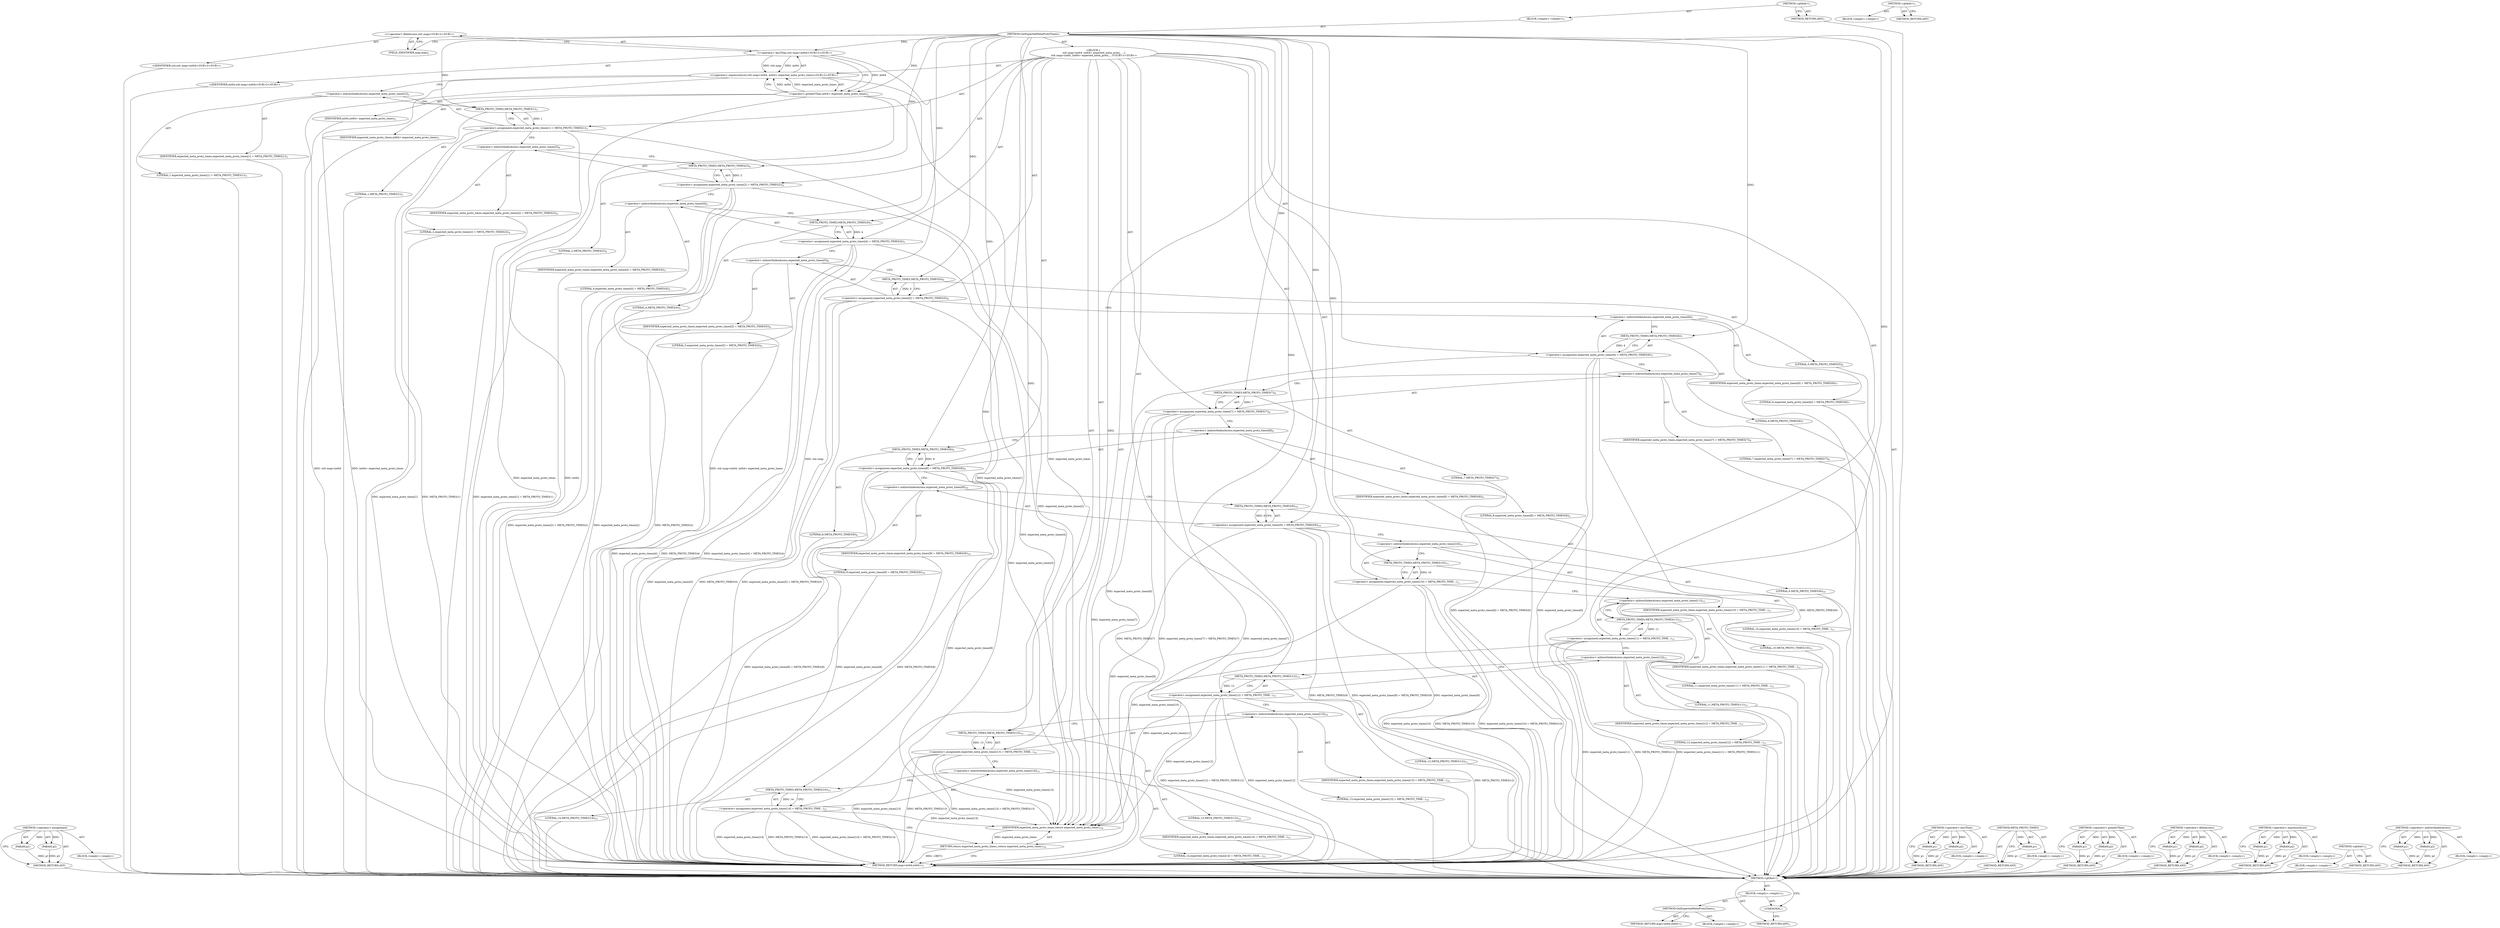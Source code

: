 digraph "&lt;global&gt;" {
vulnerable_138 [label=<(METHOD,&lt;operator&gt;.assignment)>];
vulnerable_139 [label=<(PARAM,p1)>];
vulnerable_140 [label=<(PARAM,p2)>];
vulnerable_141 [label=<(BLOCK,&lt;empty&gt;,&lt;empty&gt;)>];
vulnerable_142 [label=<(METHOD_RETURN,ANY)>];
vulnerable_6 [label=<(METHOD,&lt;global&gt;)<SUB>1</SUB>>];
vulnerable_7 [label=<(BLOCK,&lt;empty&gt;,&lt;empty&gt;)<SUB>1</SUB>>];
vulnerable_8 [label=<(METHOD,GetExpectedMetaProtoTimes)<SUB>1</SUB>>];
vulnerable_9 [label="<(BLOCK,{
  std::map&lt;int64, int64&gt; expected_meta_proto_...,{
  std::map&lt;int64, int64&gt; expected_meta_proto_...)<SUB>1</SUB>>"];
vulnerable_10 [label="<(&lt;operator&gt;.expressionList,std::map&lt;int64, int64&gt; expected_meta_proto_times)<SUB>2</SUB>>"];
vulnerable_11 [label="<(&lt;operator&gt;.lessThan,std::map&lt;int64)<SUB>2</SUB>>"];
vulnerable_12 [label="<(&lt;operator&gt;.fieldAccess,std::map)<SUB>2</SUB>>"];
vulnerable_13 [label="<(IDENTIFIER,std,std::map&lt;int64)<SUB>2</SUB>>"];
vulnerable_14 [label=<(FIELD_IDENTIFIER,map,map)<SUB>2</SUB>>];
vulnerable_15 [label="<(IDENTIFIER,int64,std::map&lt;int64)<SUB>2</SUB>>"];
vulnerable_16 [label=<(&lt;operator&gt;.greaterThan,int64&gt; expected_meta_proto_times)<SUB>2</SUB>>];
vulnerable_17 [label=<(IDENTIFIER,int64,int64&gt; expected_meta_proto_times)<SUB>2</SUB>>];
vulnerable_18 [label=<(IDENTIFIER,expected_meta_proto_times,int64&gt; expected_meta_proto_times)<SUB>2</SUB>>];
vulnerable_19 [label=<(&lt;operator&gt;.assignment,expected_meta_proto_times[1] = META_PROTO_TIMES(1))<SUB>3</SUB>>];
vulnerable_20 [label=<(&lt;operator&gt;.indirectIndexAccess,expected_meta_proto_times[1])<SUB>3</SUB>>];
vulnerable_21 [label=<(IDENTIFIER,expected_meta_proto_times,expected_meta_proto_times[1] = META_PROTO_TIMES(1))<SUB>3</SUB>>];
vulnerable_22 [label=<(LITERAL,1,expected_meta_proto_times[1] = META_PROTO_TIMES(1))<SUB>3</SUB>>];
vulnerable_23 [label=<(META_PROTO_TIMES,META_PROTO_TIMES(1))<SUB>3</SUB>>];
vulnerable_24 [label=<(LITERAL,1,META_PROTO_TIMES(1))<SUB>3</SUB>>];
vulnerable_25 [label=<(&lt;operator&gt;.assignment,expected_meta_proto_times[2] = META_PROTO_TIMES(2))<SUB>4</SUB>>];
vulnerable_26 [label=<(&lt;operator&gt;.indirectIndexAccess,expected_meta_proto_times[2])<SUB>4</SUB>>];
vulnerable_27 [label=<(IDENTIFIER,expected_meta_proto_times,expected_meta_proto_times[2] = META_PROTO_TIMES(2))<SUB>4</SUB>>];
vulnerable_28 [label=<(LITERAL,2,expected_meta_proto_times[2] = META_PROTO_TIMES(2))<SUB>4</SUB>>];
vulnerable_29 [label=<(META_PROTO_TIMES,META_PROTO_TIMES(2))<SUB>4</SUB>>];
vulnerable_30 [label=<(LITERAL,2,META_PROTO_TIMES(2))<SUB>4</SUB>>];
vulnerable_31 [label=<(&lt;operator&gt;.assignment,expected_meta_proto_times[4] = META_PROTO_TIMES(4))<SUB>5</SUB>>];
vulnerable_32 [label=<(&lt;operator&gt;.indirectIndexAccess,expected_meta_proto_times[4])<SUB>5</SUB>>];
vulnerable_33 [label=<(IDENTIFIER,expected_meta_proto_times,expected_meta_proto_times[4] = META_PROTO_TIMES(4))<SUB>5</SUB>>];
vulnerable_34 [label=<(LITERAL,4,expected_meta_proto_times[4] = META_PROTO_TIMES(4))<SUB>5</SUB>>];
vulnerable_35 [label=<(META_PROTO_TIMES,META_PROTO_TIMES(4))<SUB>5</SUB>>];
vulnerable_36 [label=<(LITERAL,4,META_PROTO_TIMES(4))<SUB>5</SUB>>];
vulnerable_37 [label=<(&lt;operator&gt;.assignment,expected_meta_proto_times[5] = META_PROTO_TIMES(5))<SUB>6</SUB>>];
vulnerable_38 [label=<(&lt;operator&gt;.indirectIndexAccess,expected_meta_proto_times[5])<SUB>6</SUB>>];
vulnerable_39 [label=<(IDENTIFIER,expected_meta_proto_times,expected_meta_proto_times[5] = META_PROTO_TIMES(5))<SUB>6</SUB>>];
vulnerable_40 [label=<(LITERAL,5,expected_meta_proto_times[5] = META_PROTO_TIMES(5))<SUB>6</SUB>>];
vulnerable_41 [label=<(META_PROTO_TIMES,META_PROTO_TIMES(5))<SUB>6</SUB>>];
vulnerable_42 [label=<(LITERAL,5,META_PROTO_TIMES(5))<SUB>6</SUB>>];
vulnerable_43 [label=<(&lt;operator&gt;.assignment,expected_meta_proto_times[6] = META_PROTO_TIMES(6))<SUB>7</SUB>>];
vulnerable_44 [label=<(&lt;operator&gt;.indirectIndexAccess,expected_meta_proto_times[6])<SUB>7</SUB>>];
vulnerable_45 [label=<(IDENTIFIER,expected_meta_proto_times,expected_meta_proto_times[6] = META_PROTO_TIMES(6))<SUB>7</SUB>>];
vulnerable_46 [label=<(LITERAL,6,expected_meta_proto_times[6] = META_PROTO_TIMES(6))<SUB>7</SUB>>];
vulnerable_47 [label=<(META_PROTO_TIMES,META_PROTO_TIMES(6))<SUB>7</SUB>>];
vulnerable_48 [label=<(LITERAL,6,META_PROTO_TIMES(6))<SUB>7</SUB>>];
vulnerable_49 [label=<(&lt;operator&gt;.assignment,expected_meta_proto_times[7] = META_PROTO_TIMES(7))<SUB>8</SUB>>];
vulnerable_50 [label=<(&lt;operator&gt;.indirectIndexAccess,expected_meta_proto_times[7])<SUB>8</SUB>>];
vulnerable_51 [label=<(IDENTIFIER,expected_meta_proto_times,expected_meta_proto_times[7] = META_PROTO_TIMES(7))<SUB>8</SUB>>];
vulnerable_52 [label=<(LITERAL,7,expected_meta_proto_times[7] = META_PROTO_TIMES(7))<SUB>8</SUB>>];
vulnerable_53 [label=<(META_PROTO_TIMES,META_PROTO_TIMES(7))<SUB>8</SUB>>];
vulnerable_54 [label=<(LITERAL,7,META_PROTO_TIMES(7))<SUB>8</SUB>>];
vulnerable_55 [label=<(&lt;operator&gt;.assignment,expected_meta_proto_times[8] = META_PROTO_TIMES(8))<SUB>9</SUB>>];
vulnerable_56 [label=<(&lt;operator&gt;.indirectIndexAccess,expected_meta_proto_times[8])<SUB>9</SUB>>];
vulnerable_57 [label=<(IDENTIFIER,expected_meta_proto_times,expected_meta_proto_times[8] = META_PROTO_TIMES(8))<SUB>9</SUB>>];
vulnerable_58 [label=<(LITERAL,8,expected_meta_proto_times[8] = META_PROTO_TIMES(8))<SUB>9</SUB>>];
vulnerable_59 [label=<(META_PROTO_TIMES,META_PROTO_TIMES(8))<SUB>9</SUB>>];
vulnerable_60 [label=<(LITERAL,8,META_PROTO_TIMES(8))<SUB>9</SUB>>];
vulnerable_61 [label=<(&lt;operator&gt;.assignment,expected_meta_proto_times[9] = META_PROTO_TIMES(9))<SUB>10</SUB>>];
vulnerable_62 [label=<(&lt;operator&gt;.indirectIndexAccess,expected_meta_proto_times[9])<SUB>10</SUB>>];
vulnerable_63 [label=<(IDENTIFIER,expected_meta_proto_times,expected_meta_proto_times[9] = META_PROTO_TIMES(9))<SUB>10</SUB>>];
vulnerable_64 [label=<(LITERAL,9,expected_meta_proto_times[9] = META_PROTO_TIMES(9))<SUB>10</SUB>>];
vulnerable_65 [label=<(META_PROTO_TIMES,META_PROTO_TIMES(9))<SUB>10</SUB>>];
vulnerable_66 [label=<(LITERAL,9,META_PROTO_TIMES(9))<SUB>10</SUB>>];
vulnerable_67 [label=<(&lt;operator&gt;.assignment,expected_meta_proto_times[10] = META_PROTO_TIME...)<SUB>11</SUB>>];
vulnerable_68 [label=<(&lt;operator&gt;.indirectIndexAccess,expected_meta_proto_times[10])<SUB>11</SUB>>];
vulnerable_69 [label=<(IDENTIFIER,expected_meta_proto_times,expected_meta_proto_times[10] = META_PROTO_TIME...)<SUB>11</SUB>>];
vulnerable_70 [label=<(LITERAL,10,expected_meta_proto_times[10] = META_PROTO_TIME...)<SUB>11</SUB>>];
vulnerable_71 [label=<(META_PROTO_TIMES,META_PROTO_TIMES(10))<SUB>11</SUB>>];
vulnerable_72 [label=<(LITERAL,10,META_PROTO_TIMES(10))<SUB>11</SUB>>];
vulnerable_73 [label=<(&lt;operator&gt;.assignment,expected_meta_proto_times[11] = META_PROTO_TIME...)<SUB>12</SUB>>];
vulnerable_74 [label=<(&lt;operator&gt;.indirectIndexAccess,expected_meta_proto_times[11])<SUB>12</SUB>>];
vulnerable_75 [label=<(IDENTIFIER,expected_meta_proto_times,expected_meta_proto_times[11] = META_PROTO_TIME...)<SUB>12</SUB>>];
vulnerable_76 [label=<(LITERAL,11,expected_meta_proto_times[11] = META_PROTO_TIME...)<SUB>12</SUB>>];
vulnerable_77 [label=<(META_PROTO_TIMES,META_PROTO_TIMES(11))<SUB>12</SUB>>];
vulnerable_78 [label=<(LITERAL,11,META_PROTO_TIMES(11))<SUB>12</SUB>>];
vulnerable_79 [label=<(&lt;operator&gt;.assignment,expected_meta_proto_times[12] = META_PROTO_TIME...)<SUB>13</SUB>>];
vulnerable_80 [label=<(&lt;operator&gt;.indirectIndexAccess,expected_meta_proto_times[12])<SUB>13</SUB>>];
vulnerable_81 [label=<(IDENTIFIER,expected_meta_proto_times,expected_meta_proto_times[12] = META_PROTO_TIME...)<SUB>13</SUB>>];
vulnerable_82 [label=<(LITERAL,12,expected_meta_proto_times[12] = META_PROTO_TIME...)<SUB>13</SUB>>];
vulnerable_83 [label=<(META_PROTO_TIMES,META_PROTO_TIMES(12))<SUB>13</SUB>>];
vulnerable_84 [label=<(LITERAL,12,META_PROTO_TIMES(12))<SUB>13</SUB>>];
vulnerable_85 [label=<(&lt;operator&gt;.assignment,expected_meta_proto_times[13] = META_PROTO_TIME...)<SUB>14</SUB>>];
vulnerable_86 [label=<(&lt;operator&gt;.indirectIndexAccess,expected_meta_proto_times[13])<SUB>14</SUB>>];
vulnerable_87 [label=<(IDENTIFIER,expected_meta_proto_times,expected_meta_proto_times[13] = META_PROTO_TIME...)<SUB>14</SUB>>];
vulnerable_88 [label=<(LITERAL,13,expected_meta_proto_times[13] = META_PROTO_TIME...)<SUB>14</SUB>>];
vulnerable_89 [label=<(META_PROTO_TIMES,META_PROTO_TIMES(13))<SUB>14</SUB>>];
vulnerable_90 [label=<(LITERAL,13,META_PROTO_TIMES(13))<SUB>14</SUB>>];
vulnerable_91 [label=<(&lt;operator&gt;.assignment,expected_meta_proto_times[14] = META_PROTO_TIME...)<SUB>15</SUB>>];
vulnerable_92 [label=<(&lt;operator&gt;.indirectIndexAccess,expected_meta_proto_times[14])<SUB>15</SUB>>];
vulnerable_93 [label=<(IDENTIFIER,expected_meta_proto_times,expected_meta_proto_times[14] = META_PROTO_TIME...)<SUB>15</SUB>>];
vulnerable_94 [label=<(LITERAL,14,expected_meta_proto_times[14] = META_PROTO_TIME...)<SUB>15</SUB>>];
vulnerable_95 [label=<(META_PROTO_TIMES,META_PROTO_TIMES(14))<SUB>15</SUB>>];
vulnerable_96 [label=<(LITERAL,14,META_PROTO_TIMES(14))<SUB>15</SUB>>];
vulnerable_97 [label=<(RETURN,return expected_meta_proto_times;,return expected_meta_proto_times;)<SUB>16</SUB>>];
vulnerable_98 [label=<(IDENTIFIER,expected_meta_proto_times,return expected_meta_proto_times;)<SUB>16</SUB>>];
vulnerable_99 [label=<(METHOD_RETURN,map&lt;int64,int64&gt;)<SUB>1</SUB>>];
vulnerable_101 [label=<(METHOD_RETURN,ANY)<SUB>1</SUB>>];
vulnerable_123 [label=<(METHOD,&lt;operator&gt;.lessThan)>];
vulnerable_124 [label=<(PARAM,p1)>];
vulnerable_125 [label=<(PARAM,p2)>];
vulnerable_126 [label=<(BLOCK,&lt;empty&gt;,&lt;empty&gt;)>];
vulnerable_127 [label=<(METHOD_RETURN,ANY)>];
vulnerable_148 [label=<(METHOD,META_PROTO_TIMES)>];
vulnerable_149 [label=<(PARAM,p1)>];
vulnerable_150 [label=<(BLOCK,&lt;empty&gt;,&lt;empty&gt;)>];
vulnerable_151 [label=<(METHOD_RETURN,ANY)>];
vulnerable_133 [label=<(METHOD,&lt;operator&gt;.greaterThan)>];
vulnerable_134 [label=<(PARAM,p1)>];
vulnerable_135 [label=<(PARAM,p2)>];
vulnerable_136 [label=<(BLOCK,&lt;empty&gt;,&lt;empty&gt;)>];
vulnerable_137 [label=<(METHOD_RETURN,ANY)>];
vulnerable_128 [label=<(METHOD,&lt;operator&gt;.fieldAccess)>];
vulnerable_129 [label=<(PARAM,p1)>];
vulnerable_130 [label=<(PARAM,p2)>];
vulnerable_131 [label=<(BLOCK,&lt;empty&gt;,&lt;empty&gt;)>];
vulnerable_132 [label=<(METHOD_RETURN,ANY)>];
vulnerable_118 [label=<(METHOD,&lt;operator&gt;.expressionList)>];
vulnerable_119 [label=<(PARAM,p1)>];
vulnerable_120 [label=<(PARAM,p2)>];
vulnerable_121 [label=<(BLOCK,&lt;empty&gt;,&lt;empty&gt;)>];
vulnerable_122 [label=<(METHOD_RETURN,ANY)>];
vulnerable_112 [label=<(METHOD,&lt;global&gt;)<SUB>1</SUB>>];
vulnerable_113 [label=<(BLOCK,&lt;empty&gt;,&lt;empty&gt;)>];
vulnerable_114 [label=<(METHOD_RETURN,ANY)>];
vulnerable_143 [label=<(METHOD,&lt;operator&gt;.indirectIndexAccess)>];
vulnerable_144 [label=<(PARAM,p1)>];
vulnerable_145 [label=<(PARAM,p2)>];
vulnerable_146 [label=<(BLOCK,&lt;empty&gt;,&lt;empty&gt;)>];
vulnerable_147 [label=<(METHOD_RETURN,ANY)>];
fixed_6 [label=<(METHOD,&lt;global&gt;)<SUB>1</SUB>>];
fixed_7 [label=<(BLOCK,&lt;empty&gt;,&lt;empty&gt;)<SUB>1</SUB>>];
fixed_8 [label=<(METHOD,GetExpectedMetaProtoTimes)<SUB>1</SUB>>];
fixed_9 [label=<(BLOCK,&lt;empty&gt;,&lt;empty&gt;)>];
fixed_10 [label=<(METHOD_RETURN,map&lt;int64,int64&gt;)<SUB>1</SUB>>];
fixed_12 [label=<(UNKNOWN,,)>];
fixed_13 [label=<(METHOD_RETURN,ANY)<SUB>1</SUB>>];
fixed_22 [label=<(METHOD,&lt;global&gt;)<SUB>1</SUB>>];
fixed_23 [label=<(BLOCK,&lt;empty&gt;,&lt;empty&gt;)>];
fixed_24 [label=<(METHOD_RETURN,ANY)>];
vulnerable_138 -> vulnerable_139  [key=0, label="AST: "];
vulnerable_138 -> vulnerable_139  [key=1, label="DDG: "];
vulnerable_138 -> vulnerable_141  [key=0, label="AST: "];
vulnerable_138 -> vulnerable_140  [key=0, label="AST: "];
vulnerable_138 -> vulnerable_140  [key=1, label="DDG: "];
vulnerable_138 -> vulnerable_142  [key=0, label="AST: "];
vulnerable_138 -> vulnerable_142  [key=1, label="CFG: "];
vulnerable_139 -> vulnerable_142  [key=0, label="DDG: p1"];
vulnerable_140 -> vulnerable_142  [key=0, label="DDG: p2"];
vulnerable_141 -> fixed_6  [key=0];
vulnerable_142 -> fixed_6  [key=0];
vulnerable_6 -> vulnerable_7  [key=0, label="AST: "];
vulnerable_6 -> vulnerable_101  [key=0, label="AST: "];
vulnerable_6 -> vulnerable_101  [key=1, label="CFG: "];
vulnerable_7 -> vulnerable_8  [key=0, label="AST: "];
vulnerable_8 -> vulnerable_9  [key=0, label="AST: "];
vulnerable_8 -> vulnerable_99  [key=0, label="AST: "];
vulnerable_8 -> vulnerable_14  [key=0, label="CFG: "];
vulnerable_8 -> vulnerable_98  [key=0, label="DDG: "];
vulnerable_8 -> vulnerable_11  [key=0, label="DDG: "];
vulnerable_8 -> vulnerable_16  [key=0, label="DDG: "];
vulnerable_8 -> vulnerable_23  [key=0, label="DDG: "];
vulnerable_8 -> vulnerable_29  [key=0, label="DDG: "];
vulnerable_8 -> vulnerable_35  [key=0, label="DDG: "];
vulnerable_8 -> vulnerable_41  [key=0, label="DDG: "];
vulnerable_8 -> vulnerable_47  [key=0, label="DDG: "];
vulnerable_8 -> vulnerable_53  [key=0, label="DDG: "];
vulnerable_8 -> vulnerable_59  [key=0, label="DDG: "];
vulnerable_8 -> vulnerable_65  [key=0, label="DDG: "];
vulnerable_8 -> vulnerable_71  [key=0, label="DDG: "];
vulnerable_8 -> vulnerable_77  [key=0, label="DDG: "];
vulnerable_8 -> vulnerable_83  [key=0, label="DDG: "];
vulnerable_8 -> vulnerable_89  [key=0, label="DDG: "];
vulnerable_8 -> vulnerable_95  [key=0, label="DDG: "];
vulnerable_9 -> vulnerable_10  [key=0, label="AST: "];
vulnerable_9 -> vulnerable_19  [key=0, label="AST: "];
vulnerable_9 -> vulnerable_25  [key=0, label="AST: "];
vulnerable_9 -> vulnerable_31  [key=0, label="AST: "];
vulnerable_9 -> vulnerable_37  [key=0, label="AST: "];
vulnerable_9 -> vulnerable_43  [key=0, label="AST: "];
vulnerable_9 -> vulnerable_49  [key=0, label="AST: "];
vulnerable_9 -> vulnerable_55  [key=0, label="AST: "];
vulnerable_9 -> vulnerable_61  [key=0, label="AST: "];
vulnerable_9 -> vulnerable_67  [key=0, label="AST: "];
vulnerable_9 -> vulnerable_73  [key=0, label="AST: "];
vulnerable_9 -> vulnerable_79  [key=0, label="AST: "];
vulnerable_9 -> vulnerable_85  [key=0, label="AST: "];
vulnerable_9 -> vulnerable_91  [key=0, label="AST: "];
vulnerable_9 -> vulnerable_97  [key=0, label="AST: "];
vulnerable_10 -> vulnerable_11  [key=0, label="AST: "];
vulnerable_10 -> vulnerable_16  [key=0, label="AST: "];
vulnerable_10 -> vulnerable_20  [key=0, label="CFG: "];
vulnerable_10 -> vulnerable_99  [key=0, label="DDG: std::map&lt;int64"];
vulnerable_10 -> vulnerable_99  [key=1, label="DDG: int64&gt; expected_meta_proto_times"];
vulnerable_10 -> vulnerable_99  [key=2, label="DDG: std::map&lt;int64, int64&gt; expected_meta_proto_times"];
vulnerable_11 -> vulnerable_12  [key=0, label="AST: "];
vulnerable_11 -> vulnerable_15  [key=0, label="AST: "];
vulnerable_11 -> vulnerable_16  [key=0, label="CFG: "];
vulnerable_11 -> vulnerable_16  [key=1, label="DDG: int64"];
vulnerable_11 -> vulnerable_99  [key=0, label="DDG: std::map"];
vulnerable_11 -> vulnerable_10  [key=0, label="DDG: std::map"];
vulnerable_11 -> vulnerable_10  [key=1, label="DDG: int64"];
vulnerable_12 -> vulnerable_13  [key=0, label="AST: "];
vulnerable_12 -> vulnerable_14  [key=0, label="AST: "];
vulnerable_12 -> vulnerable_11  [key=0, label="CFG: "];
vulnerable_13 -> fixed_6  [key=0];
vulnerable_14 -> vulnerable_12  [key=0, label="CFG: "];
vulnerable_15 -> fixed_6  [key=0];
vulnerable_16 -> vulnerable_17  [key=0, label="AST: "];
vulnerable_16 -> vulnerable_18  [key=0, label="AST: "];
vulnerable_16 -> vulnerable_10  [key=0, label="CFG: "];
vulnerable_16 -> vulnerable_10  [key=1, label="DDG: int64"];
vulnerable_16 -> vulnerable_10  [key=2, label="DDG: expected_meta_proto_times"];
vulnerable_16 -> vulnerable_99  [key=0, label="DDG: int64"];
vulnerable_16 -> vulnerable_99  [key=1, label="DDG: expected_meta_proto_times"];
vulnerable_16 -> vulnerable_98  [key=0, label="DDG: expected_meta_proto_times"];
vulnerable_17 -> fixed_6  [key=0];
vulnerable_18 -> fixed_6  [key=0];
vulnerable_19 -> vulnerable_20  [key=0, label="AST: "];
vulnerable_19 -> vulnerable_23  [key=0, label="AST: "];
vulnerable_19 -> vulnerable_26  [key=0, label="CFG: "];
vulnerable_19 -> vulnerable_99  [key=0, label="DDG: expected_meta_proto_times[1]"];
vulnerable_19 -> vulnerable_99  [key=1, label="DDG: META_PROTO_TIMES(1)"];
vulnerable_19 -> vulnerable_99  [key=2, label="DDG: expected_meta_proto_times[1] = META_PROTO_TIMES(1)"];
vulnerable_19 -> vulnerable_98  [key=0, label="DDG: expected_meta_proto_times[1]"];
vulnerable_20 -> vulnerable_21  [key=0, label="AST: "];
vulnerable_20 -> vulnerable_22  [key=0, label="AST: "];
vulnerable_20 -> vulnerable_23  [key=0, label="CFG: "];
vulnerable_21 -> fixed_6  [key=0];
vulnerable_22 -> fixed_6  [key=0];
vulnerable_23 -> vulnerable_24  [key=0, label="AST: "];
vulnerable_23 -> vulnerable_19  [key=0, label="CFG: "];
vulnerable_23 -> vulnerable_19  [key=1, label="DDG: 1"];
vulnerable_24 -> fixed_6  [key=0];
vulnerable_25 -> vulnerable_26  [key=0, label="AST: "];
vulnerable_25 -> vulnerable_29  [key=0, label="AST: "];
vulnerable_25 -> vulnerable_32  [key=0, label="CFG: "];
vulnerable_25 -> vulnerable_99  [key=0, label="DDG: expected_meta_proto_times[2]"];
vulnerable_25 -> vulnerable_99  [key=1, label="DDG: META_PROTO_TIMES(2)"];
vulnerable_25 -> vulnerable_99  [key=2, label="DDG: expected_meta_proto_times[2] = META_PROTO_TIMES(2)"];
vulnerable_25 -> vulnerable_98  [key=0, label="DDG: expected_meta_proto_times[2]"];
vulnerable_26 -> vulnerable_27  [key=0, label="AST: "];
vulnerable_26 -> vulnerable_28  [key=0, label="AST: "];
vulnerable_26 -> vulnerable_29  [key=0, label="CFG: "];
vulnerable_27 -> fixed_6  [key=0];
vulnerable_28 -> fixed_6  [key=0];
vulnerable_29 -> vulnerable_30  [key=0, label="AST: "];
vulnerable_29 -> vulnerable_25  [key=0, label="CFG: "];
vulnerable_29 -> vulnerable_25  [key=1, label="DDG: 2"];
vulnerable_30 -> fixed_6  [key=0];
vulnerable_31 -> vulnerable_32  [key=0, label="AST: "];
vulnerable_31 -> vulnerable_35  [key=0, label="AST: "];
vulnerable_31 -> vulnerable_38  [key=0, label="CFG: "];
vulnerable_31 -> vulnerable_99  [key=0, label="DDG: expected_meta_proto_times[4]"];
vulnerable_31 -> vulnerable_99  [key=1, label="DDG: META_PROTO_TIMES(4)"];
vulnerable_31 -> vulnerable_99  [key=2, label="DDG: expected_meta_proto_times[4] = META_PROTO_TIMES(4)"];
vulnerable_31 -> vulnerable_98  [key=0, label="DDG: expected_meta_proto_times[4]"];
vulnerable_32 -> vulnerable_33  [key=0, label="AST: "];
vulnerable_32 -> vulnerable_34  [key=0, label="AST: "];
vulnerable_32 -> vulnerable_35  [key=0, label="CFG: "];
vulnerable_33 -> fixed_6  [key=0];
vulnerable_34 -> fixed_6  [key=0];
vulnerable_35 -> vulnerable_36  [key=0, label="AST: "];
vulnerable_35 -> vulnerable_31  [key=0, label="CFG: "];
vulnerable_35 -> vulnerable_31  [key=1, label="DDG: 4"];
vulnerable_36 -> fixed_6  [key=0];
vulnerable_37 -> vulnerable_38  [key=0, label="AST: "];
vulnerable_37 -> vulnerable_41  [key=0, label="AST: "];
vulnerable_37 -> vulnerable_44  [key=0, label="CFG: "];
vulnerable_37 -> vulnerable_99  [key=0, label="DDG: expected_meta_proto_times[5]"];
vulnerable_37 -> vulnerable_99  [key=1, label="DDG: META_PROTO_TIMES(5)"];
vulnerable_37 -> vulnerable_99  [key=2, label="DDG: expected_meta_proto_times[5] = META_PROTO_TIMES(5)"];
vulnerable_37 -> vulnerable_98  [key=0, label="DDG: expected_meta_proto_times[5]"];
vulnerable_38 -> vulnerable_39  [key=0, label="AST: "];
vulnerable_38 -> vulnerable_40  [key=0, label="AST: "];
vulnerable_38 -> vulnerable_41  [key=0, label="CFG: "];
vulnerable_39 -> fixed_6  [key=0];
vulnerable_40 -> fixed_6  [key=0];
vulnerable_41 -> vulnerable_42  [key=0, label="AST: "];
vulnerable_41 -> vulnerable_37  [key=0, label="CFG: "];
vulnerable_41 -> vulnerable_37  [key=1, label="DDG: 5"];
vulnerable_42 -> fixed_6  [key=0];
vulnerable_43 -> vulnerable_44  [key=0, label="AST: "];
vulnerable_43 -> vulnerable_47  [key=0, label="AST: "];
vulnerable_43 -> vulnerable_50  [key=0, label="CFG: "];
vulnerable_43 -> vulnerable_99  [key=0, label="DDG: expected_meta_proto_times[6]"];
vulnerable_43 -> vulnerable_99  [key=1, label="DDG: META_PROTO_TIMES(6)"];
vulnerable_43 -> vulnerable_99  [key=2, label="DDG: expected_meta_proto_times[6] = META_PROTO_TIMES(6)"];
vulnerable_43 -> vulnerable_98  [key=0, label="DDG: expected_meta_proto_times[6]"];
vulnerable_44 -> vulnerable_45  [key=0, label="AST: "];
vulnerable_44 -> vulnerable_46  [key=0, label="AST: "];
vulnerable_44 -> vulnerable_47  [key=0, label="CFG: "];
vulnerable_45 -> fixed_6  [key=0];
vulnerable_46 -> fixed_6  [key=0];
vulnerable_47 -> vulnerable_48  [key=0, label="AST: "];
vulnerable_47 -> vulnerable_43  [key=0, label="CFG: "];
vulnerable_47 -> vulnerable_43  [key=1, label="DDG: 6"];
vulnerable_48 -> fixed_6  [key=0];
vulnerable_49 -> vulnerable_50  [key=0, label="AST: "];
vulnerable_49 -> vulnerable_53  [key=0, label="AST: "];
vulnerable_49 -> vulnerable_56  [key=0, label="CFG: "];
vulnerable_49 -> vulnerable_99  [key=0, label="DDG: expected_meta_proto_times[7]"];
vulnerable_49 -> vulnerable_99  [key=1, label="DDG: META_PROTO_TIMES(7)"];
vulnerable_49 -> vulnerable_99  [key=2, label="DDG: expected_meta_proto_times[7] = META_PROTO_TIMES(7)"];
vulnerable_49 -> vulnerable_98  [key=0, label="DDG: expected_meta_proto_times[7]"];
vulnerable_50 -> vulnerable_51  [key=0, label="AST: "];
vulnerable_50 -> vulnerable_52  [key=0, label="AST: "];
vulnerable_50 -> vulnerable_53  [key=0, label="CFG: "];
vulnerable_51 -> fixed_6  [key=0];
vulnerable_52 -> fixed_6  [key=0];
vulnerable_53 -> vulnerable_54  [key=0, label="AST: "];
vulnerable_53 -> vulnerable_49  [key=0, label="CFG: "];
vulnerable_53 -> vulnerable_49  [key=1, label="DDG: 7"];
vulnerable_54 -> fixed_6  [key=0];
vulnerable_55 -> vulnerable_56  [key=0, label="AST: "];
vulnerable_55 -> vulnerable_59  [key=0, label="AST: "];
vulnerable_55 -> vulnerable_62  [key=0, label="CFG: "];
vulnerable_55 -> vulnerable_99  [key=0, label="DDG: expected_meta_proto_times[8]"];
vulnerable_55 -> vulnerable_99  [key=1, label="DDG: META_PROTO_TIMES(8)"];
vulnerable_55 -> vulnerable_99  [key=2, label="DDG: expected_meta_proto_times[8] = META_PROTO_TIMES(8)"];
vulnerable_55 -> vulnerable_98  [key=0, label="DDG: expected_meta_proto_times[8]"];
vulnerable_56 -> vulnerable_57  [key=0, label="AST: "];
vulnerable_56 -> vulnerable_58  [key=0, label="AST: "];
vulnerable_56 -> vulnerable_59  [key=0, label="CFG: "];
vulnerable_57 -> fixed_6  [key=0];
vulnerable_58 -> fixed_6  [key=0];
vulnerable_59 -> vulnerable_60  [key=0, label="AST: "];
vulnerable_59 -> vulnerable_55  [key=0, label="CFG: "];
vulnerable_59 -> vulnerable_55  [key=1, label="DDG: 8"];
vulnerable_60 -> fixed_6  [key=0];
vulnerable_61 -> vulnerable_62  [key=0, label="AST: "];
vulnerable_61 -> vulnerable_65  [key=0, label="AST: "];
vulnerable_61 -> vulnerable_68  [key=0, label="CFG: "];
vulnerable_61 -> vulnerable_99  [key=0, label="DDG: expected_meta_proto_times[9]"];
vulnerable_61 -> vulnerable_99  [key=1, label="DDG: META_PROTO_TIMES(9)"];
vulnerable_61 -> vulnerable_99  [key=2, label="DDG: expected_meta_proto_times[9] = META_PROTO_TIMES(9)"];
vulnerable_61 -> vulnerable_98  [key=0, label="DDG: expected_meta_proto_times[9]"];
vulnerable_62 -> vulnerable_63  [key=0, label="AST: "];
vulnerable_62 -> vulnerable_64  [key=0, label="AST: "];
vulnerable_62 -> vulnerable_65  [key=0, label="CFG: "];
vulnerable_63 -> fixed_6  [key=0];
vulnerable_64 -> fixed_6  [key=0];
vulnerable_65 -> vulnerable_66  [key=0, label="AST: "];
vulnerable_65 -> vulnerable_61  [key=0, label="CFG: "];
vulnerable_65 -> vulnerable_61  [key=1, label="DDG: 9"];
vulnerable_66 -> fixed_6  [key=0];
vulnerable_67 -> vulnerable_68  [key=0, label="AST: "];
vulnerable_67 -> vulnerable_71  [key=0, label="AST: "];
vulnerable_67 -> vulnerable_74  [key=0, label="CFG: "];
vulnerable_67 -> vulnerable_99  [key=0, label="DDG: expected_meta_proto_times[10]"];
vulnerable_67 -> vulnerable_99  [key=1, label="DDG: META_PROTO_TIMES(10)"];
vulnerable_67 -> vulnerable_99  [key=2, label="DDG: expected_meta_proto_times[10] = META_PROTO_TIMES(10)"];
vulnerable_67 -> vulnerable_98  [key=0, label="DDG: expected_meta_proto_times[10]"];
vulnerable_68 -> vulnerable_69  [key=0, label="AST: "];
vulnerable_68 -> vulnerable_70  [key=0, label="AST: "];
vulnerable_68 -> vulnerable_71  [key=0, label="CFG: "];
vulnerable_69 -> fixed_6  [key=0];
vulnerable_70 -> fixed_6  [key=0];
vulnerable_71 -> vulnerable_72  [key=0, label="AST: "];
vulnerable_71 -> vulnerable_67  [key=0, label="CFG: "];
vulnerable_71 -> vulnerable_67  [key=1, label="DDG: 10"];
vulnerable_72 -> fixed_6  [key=0];
vulnerable_73 -> vulnerable_74  [key=0, label="AST: "];
vulnerable_73 -> vulnerable_77  [key=0, label="AST: "];
vulnerable_73 -> vulnerable_80  [key=0, label="CFG: "];
vulnerable_73 -> vulnerable_99  [key=0, label="DDG: expected_meta_proto_times[11]"];
vulnerable_73 -> vulnerable_99  [key=1, label="DDG: META_PROTO_TIMES(11)"];
vulnerable_73 -> vulnerable_99  [key=2, label="DDG: expected_meta_proto_times[11] = META_PROTO_TIMES(11)"];
vulnerable_73 -> vulnerable_98  [key=0, label="DDG: expected_meta_proto_times[11]"];
vulnerable_74 -> vulnerable_75  [key=0, label="AST: "];
vulnerable_74 -> vulnerable_76  [key=0, label="AST: "];
vulnerable_74 -> vulnerable_77  [key=0, label="CFG: "];
vulnerable_75 -> fixed_6  [key=0];
vulnerable_76 -> fixed_6  [key=0];
vulnerable_77 -> vulnerable_78  [key=0, label="AST: "];
vulnerable_77 -> vulnerable_73  [key=0, label="CFG: "];
vulnerable_77 -> vulnerable_73  [key=1, label="DDG: 11"];
vulnerable_78 -> fixed_6  [key=0];
vulnerable_79 -> vulnerable_80  [key=0, label="AST: "];
vulnerable_79 -> vulnerable_83  [key=0, label="AST: "];
vulnerable_79 -> vulnerable_86  [key=0, label="CFG: "];
vulnerable_79 -> vulnerable_99  [key=0, label="DDG: expected_meta_proto_times[12]"];
vulnerable_79 -> vulnerable_99  [key=1, label="DDG: META_PROTO_TIMES(12)"];
vulnerable_79 -> vulnerable_99  [key=2, label="DDG: expected_meta_proto_times[12] = META_PROTO_TIMES(12)"];
vulnerable_79 -> vulnerable_98  [key=0, label="DDG: expected_meta_proto_times[12]"];
vulnerable_80 -> vulnerable_81  [key=0, label="AST: "];
vulnerable_80 -> vulnerable_82  [key=0, label="AST: "];
vulnerable_80 -> vulnerable_83  [key=0, label="CFG: "];
vulnerable_81 -> fixed_6  [key=0];
vulnerable_82 -> fixed_6  [key=0];
vulnerable_83 -> vulnerable_84  [key=0, label="AST: "];
vulnerable_83 -> vulnerable_79  [key=0, label="CFG: "];
vulnerable_83 -> vulnerable_79  [key=1, label="DDG: 12"];
vulnerable_84 -> fixed_6  [key=0];
vulnerable_85 -> vulnerable_86  [key=0, label="AST: "];
vulnerable_85 -> vulnerable_89  [key=0, label="AST: "];
vulnerable_85 -> vulnerable_92  [key=0, label="CFG: "];
vulnerable_85 -> vulnerable_99  [key=0, label="DDG: expected_meta_proto_times[13]"];
vulnerable_85 -> vulnerable_99  [key=1, label="DDG: META_PROTO_TIMES(13)"];
vulnerable_85 -> vulnerable_99  [key=2, label="DDG: expected_meta_proto_times[13] = META_PROTO_TIMES(13)"];
vulnerable_85 -> vulnerable_98  [key=0, label="DDG: expected_meta_proto_times[13]"];
vulnerable_86 -> vulnerable_87  [key=0, label="AST: "];
vulnerable_86 -> vulnerable_88  [key=0, label="AST: "];
vulnerable_86 -> vulnerable_89  [key=0, label="CFG: "];
vulnerable_87 -> fixed_6  [key=0];
vulnerable_88 -> fixed_6  [key=0];
vulnerable_89 -> vulnerable_90  [key=0, label="AST: "];
vulnerable_89 -> vulnerable_85  [key=0, label="CFG: "];
vulnerable_89 -> vulnerable_85  [key=1, label="DDG: 13"];
vulnerable_90 -> fixed_6  [key=0];
vulnerable_91 -> vulnerable_92  [key=0, label="AST: "];
vulnerable_91 -> vulnerable_95  [key=0, label="AST: "];
vulnerable_91 -> vulnerable_97  [key=0, label="CFG: "];
vulnerable_91 -> vulnerable_99  [key=0, label="DDG: expected_meta_proto_times[14]"];
vulnerable_91 -> vulnerable_99  [key=1, label="DDG: META_PROTO_TIMES(14)"];
vulnerable_91 -> vulnerable_99  [key=2, label="DDG: expected_meta_proto_times[14] = META_PROTO_TIMES(14)"];
vulnerable_91 -> vulnerable_98  [key=0, label="DDG: expected_meta_proto_times[14]"];
vulnerable_92 -> vulnerable_93  [key=0, label="AST: "];
vulnerable_92 -> vulnerable_94  [key=0, label="AST: "];
vulnerable_92 -> vulnerable_95  [key=0, label="CFG: "];
vulnerable_93 -> fixed_6  [key=0];
vulnerable_94 -> fixed_6  [key=0];
vulnerable_95 -> vulnerable_96  [key=0, label="AST: "];
vulnerable_95 -> vulnerable_91  [key=0, label="CFG: "];
vulnerable_95 -> vulnerable_91  [key=1, label="DDG: 14"];
vulnerable_96 -> fixed_6  [key=0];
vulnerable_97 -> vulnerable_98  [key=0, label="AST: "];
vulnerable_97 -> vulnerable_99  [key=0, label="CFG: "];
vulnerable_97 -> vulnerable_99  [key=1, label="DDG: &lt;RET&gt;"];
vulnerable_98 -> vulnerable_97  [key=0, label="DDG: expected_meta_proto_times"];
vulnerable_99 -> fixed_6  [key=0];
vulnerable_101 -> fixed_6  [key=0];
vulnerable_123 -> vulnerable_124  [key=0, label="AST: "];
vulnerable_123 -> vulnerable_124  [key=1, label="DDG: "];
vulnerable_123 -> vulnerable_126  [key=0, label="AST: "];
vulnerable_123 -> vulnerable_125  [key=0, label="AST: "];
vulnerable_123 -> vulnerable_125  [key=1, label="DDG: "];
vulnerable_123 -> vulnerable_127  [key=0, label="AST: "];
vulnerable_123 -> vulnerable_127  [key=1, label="CFG: "];
vulnerable_124 -> vulnerable_127  [key=0, label="DDG: p1"];
vulnerable_125 -> vulnerable_127  [key=0, label="DDG: p2"];
vulnerable_126 -> fixed_6  [key=0];
vulnerable_127 -> fixed_6  [key=0];
vulnerable_148 -> vulnerable_149  [key=0, label="AST: "];
vulnerable_148 -> vulnerable_149  [key=1, label="DDG: "];
vulnerable_148 -> vulnerable_150  [key=0, label="AST: "];
vulnerable_148 -> vulnerable_151  [key=0, label="AST: "];
vulnerable_148 -> vulnerable_151  [key=1, label="CFG: "];
vulnerable_149 -> vulnerable_151  [key=0, label="DDG: p1"];
vulnerable_150 -> fixed_6  [key=0];
vulnerable_151 -> fixed_6  [key=0];
vulnerable_133 -> vulnerable_134  [key=0, label="AST: "];
vulnerable_133 -> vulnerable_134  [key=1, label="DDG: "];
vulnerable_133 -> vulnerable_136  [key=0, label="AST: "];
vulnerable_133 -> vulnerable_135  [key=0, label="AST: "];
vulnerable_133 -> vulnerable_135  [key=1, label="DDG: "];
vulnerable_133 -> vulnerable_137  [key=0, label="AST: "];
vulnerable_133 -> vulnerable_137  [key=1, label="CFG: "];
vulnerable_134 -> vulnerable_137  [key=0, label="DDG: p1"];
vulnerable_135 -> vulnerable_137  [key=0, label="DDG: p2"];
vulnerable_136 -> fixed_6  [key=0];
vulnerable_137 -> fixed_6  [key=0];
vulnerable_128 -> vulnerable_129  [key=0, label="AST: "];
vulnerable_128 -> vulnerable_129  [key=1, label="DDG: "];
vulnerable_128 -> vulnerable_131  [key=0, label="AST: "];
vulnerable_128 -> vulnerable_130  [key=0, label="AST: "];
vulnerable_128 -> vulnerable_130  [key=1, label="DDG: "];
vulnerable_128 -> vulnerable_132  [key=0, label="AST: "];
vulnerable_128 -> vulnerable_132  [key=1, label="CFG: "];
vulnerable_129 -> vulnerable_132  [key=0, label="DDG: p1"];
vulnerable_130 -> vulnerable_132  [key=0, label="DDG: p2"];
vulnerable_131 -> fixed_6  [key=0];
vulnerable_132 -> fixed_6  [key=0];
vulnerable_118 -> vulnerable_119  [key=0, label="AST: "];
vulnerable_118 -> vulnerable_119  [key=1, label="DDG: "];
vulnerable_118 -> vulnerable_121  [key=0, label="AST: "];
vulnerable_118 -> vulnerable_120  [key=0, label="AST: "];
vulnerable_118 -> vulnerable_120  [key=1, label="DDG: "];
vulnerable_118 -> vulnerable_122  [key=0, label="AST: "];
vulnerable_118 -> vulnerable_122  [key=1, label="CFG: "];
vulnerable_119 -> vulnerable_122  [key=0, label="DDG: p1"];
vulnerable_120 -> vulnerable_122  [key=0, label="DDG: p2"];
vulnerable_121 -> fixed_6  [key=0];
vulnerable_122 -> fixed_6  [key=0];
vulnerable_112 -> vulnerable_113  [key=0, label="AST: "];
vulnerable_112 -> vulnerable_114  [key=0, label="AST: "];
vulnerable_112 -> vulnerable_114  [key=1, label="CFG: "];
vulnerable_113 -> fixed_6  [key=0];
vulnerable_114 -> fixed_6  [key=0];
vulnerable_143 -> vulnerable_144  [key=0, label="AST: "];
vulnerable_143 -> vulnerable_144  [key=1, label="DDG: "];
vulnerable_143 -> vulnerable_146  [key=0, label="AST: "];
vulnerable_143 -> vulnerable_145  [key=0, label="AST: "];
vulnerable_143 -> vulnerable_145  [key=1, label="DDG: "];
vulnerable_143 -> vulnerable_147  [key=0, label="AST: "];
vulnerable_143 -> vulnerable_147  [key=1, label="CFG: "];
vulnerable_144 -> vulnerable_147  [key=0, label="DDG: p1"];
vulnerable_145 -> vulnerable_147  [key=0, label="DDG: p2"];
vulnerable_146 -> fixed_6  [key=0];
vulnerable_147 -> fixed_6  [key=0];
fixed_6 -> fixed_7  [key=0, label="AST: "];
fixed_6 -> fixed_13  [key=0, label="AST: "];
fixed_6 -> fixed_12  [key=0, label="CFG: "];
fixed_7 -> fixed_8  [key=0, label="AST: "];
fixed_7 -> fixed_12  [key=0, label="AST: "];
fixed_8 -> fixed_9  [key=0, label="AST: "];
fixed_8 -> fixed_10  [key=0, label="AST: "];
fixed_8 -> fixed_10  [key=1, label="CFG: "];
fixed_12 -> fixed_13  [key=0, label="CFG: "];
fixed_22 -> fixed_23  [key=0, label="AST: "];
fixed_22 -> fixed_24  [key=0, label="AST: "];
fixed_22 -> fixed_24  [key=1, label="CFG: "];
}
